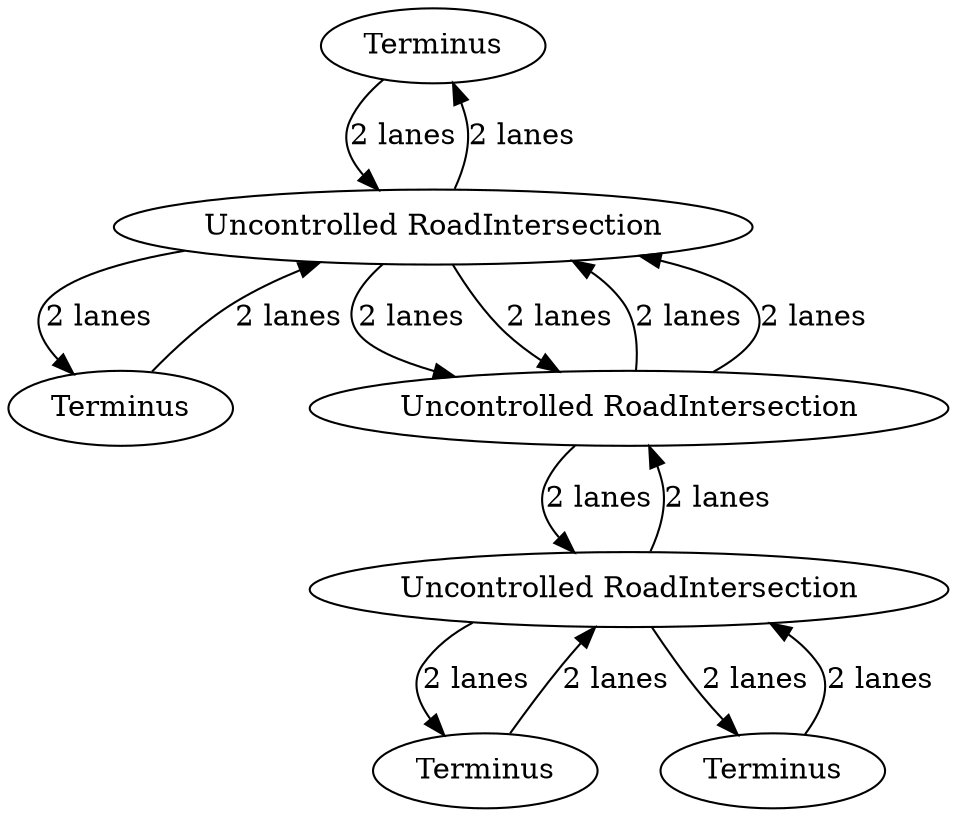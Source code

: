 digraph {
    0 [ label = "Terminus" ]
    1 [ label = "Uncontrolled RoadIntersection" ]
    2 [ label = "Terminus" ]
    3 [ label = "Uncontrolled RoadIntersection" ]
    4 [ label = "Uncontrolled RoadIntersection" ]
    5 [ label = "Terminus" ]
    6 [ label = "Terminus" ]
    6 -> 4 [ label = "2 lanes" ]
    4 -> 6 [ label = "2 lanes" ]
    4 -> 3 [ label = "2 lanes" ]
    3 -> 4 [ label = "2 lanes" ]
    3 -> 1 [ label = "2 lanes" ]
    1 -> 3 [ label = "2 lanes" ]
    1 -> 0 [ label = "2 lanes" ]
    0 -> 1 [ label = "2 lanes" ]
    3 -> 1 [ label = "2 lanes" ]
    1 -> 3 [ label = "2 lanes" ]
    5 -> 4 [ label = "2 lanes" ]
    4 -> 5 [ label = "2 lanes" ]
    1 -> 2 [ label = "2 lanes" ]
    2 -> 1 [ label = "2 lanes" ]
}
